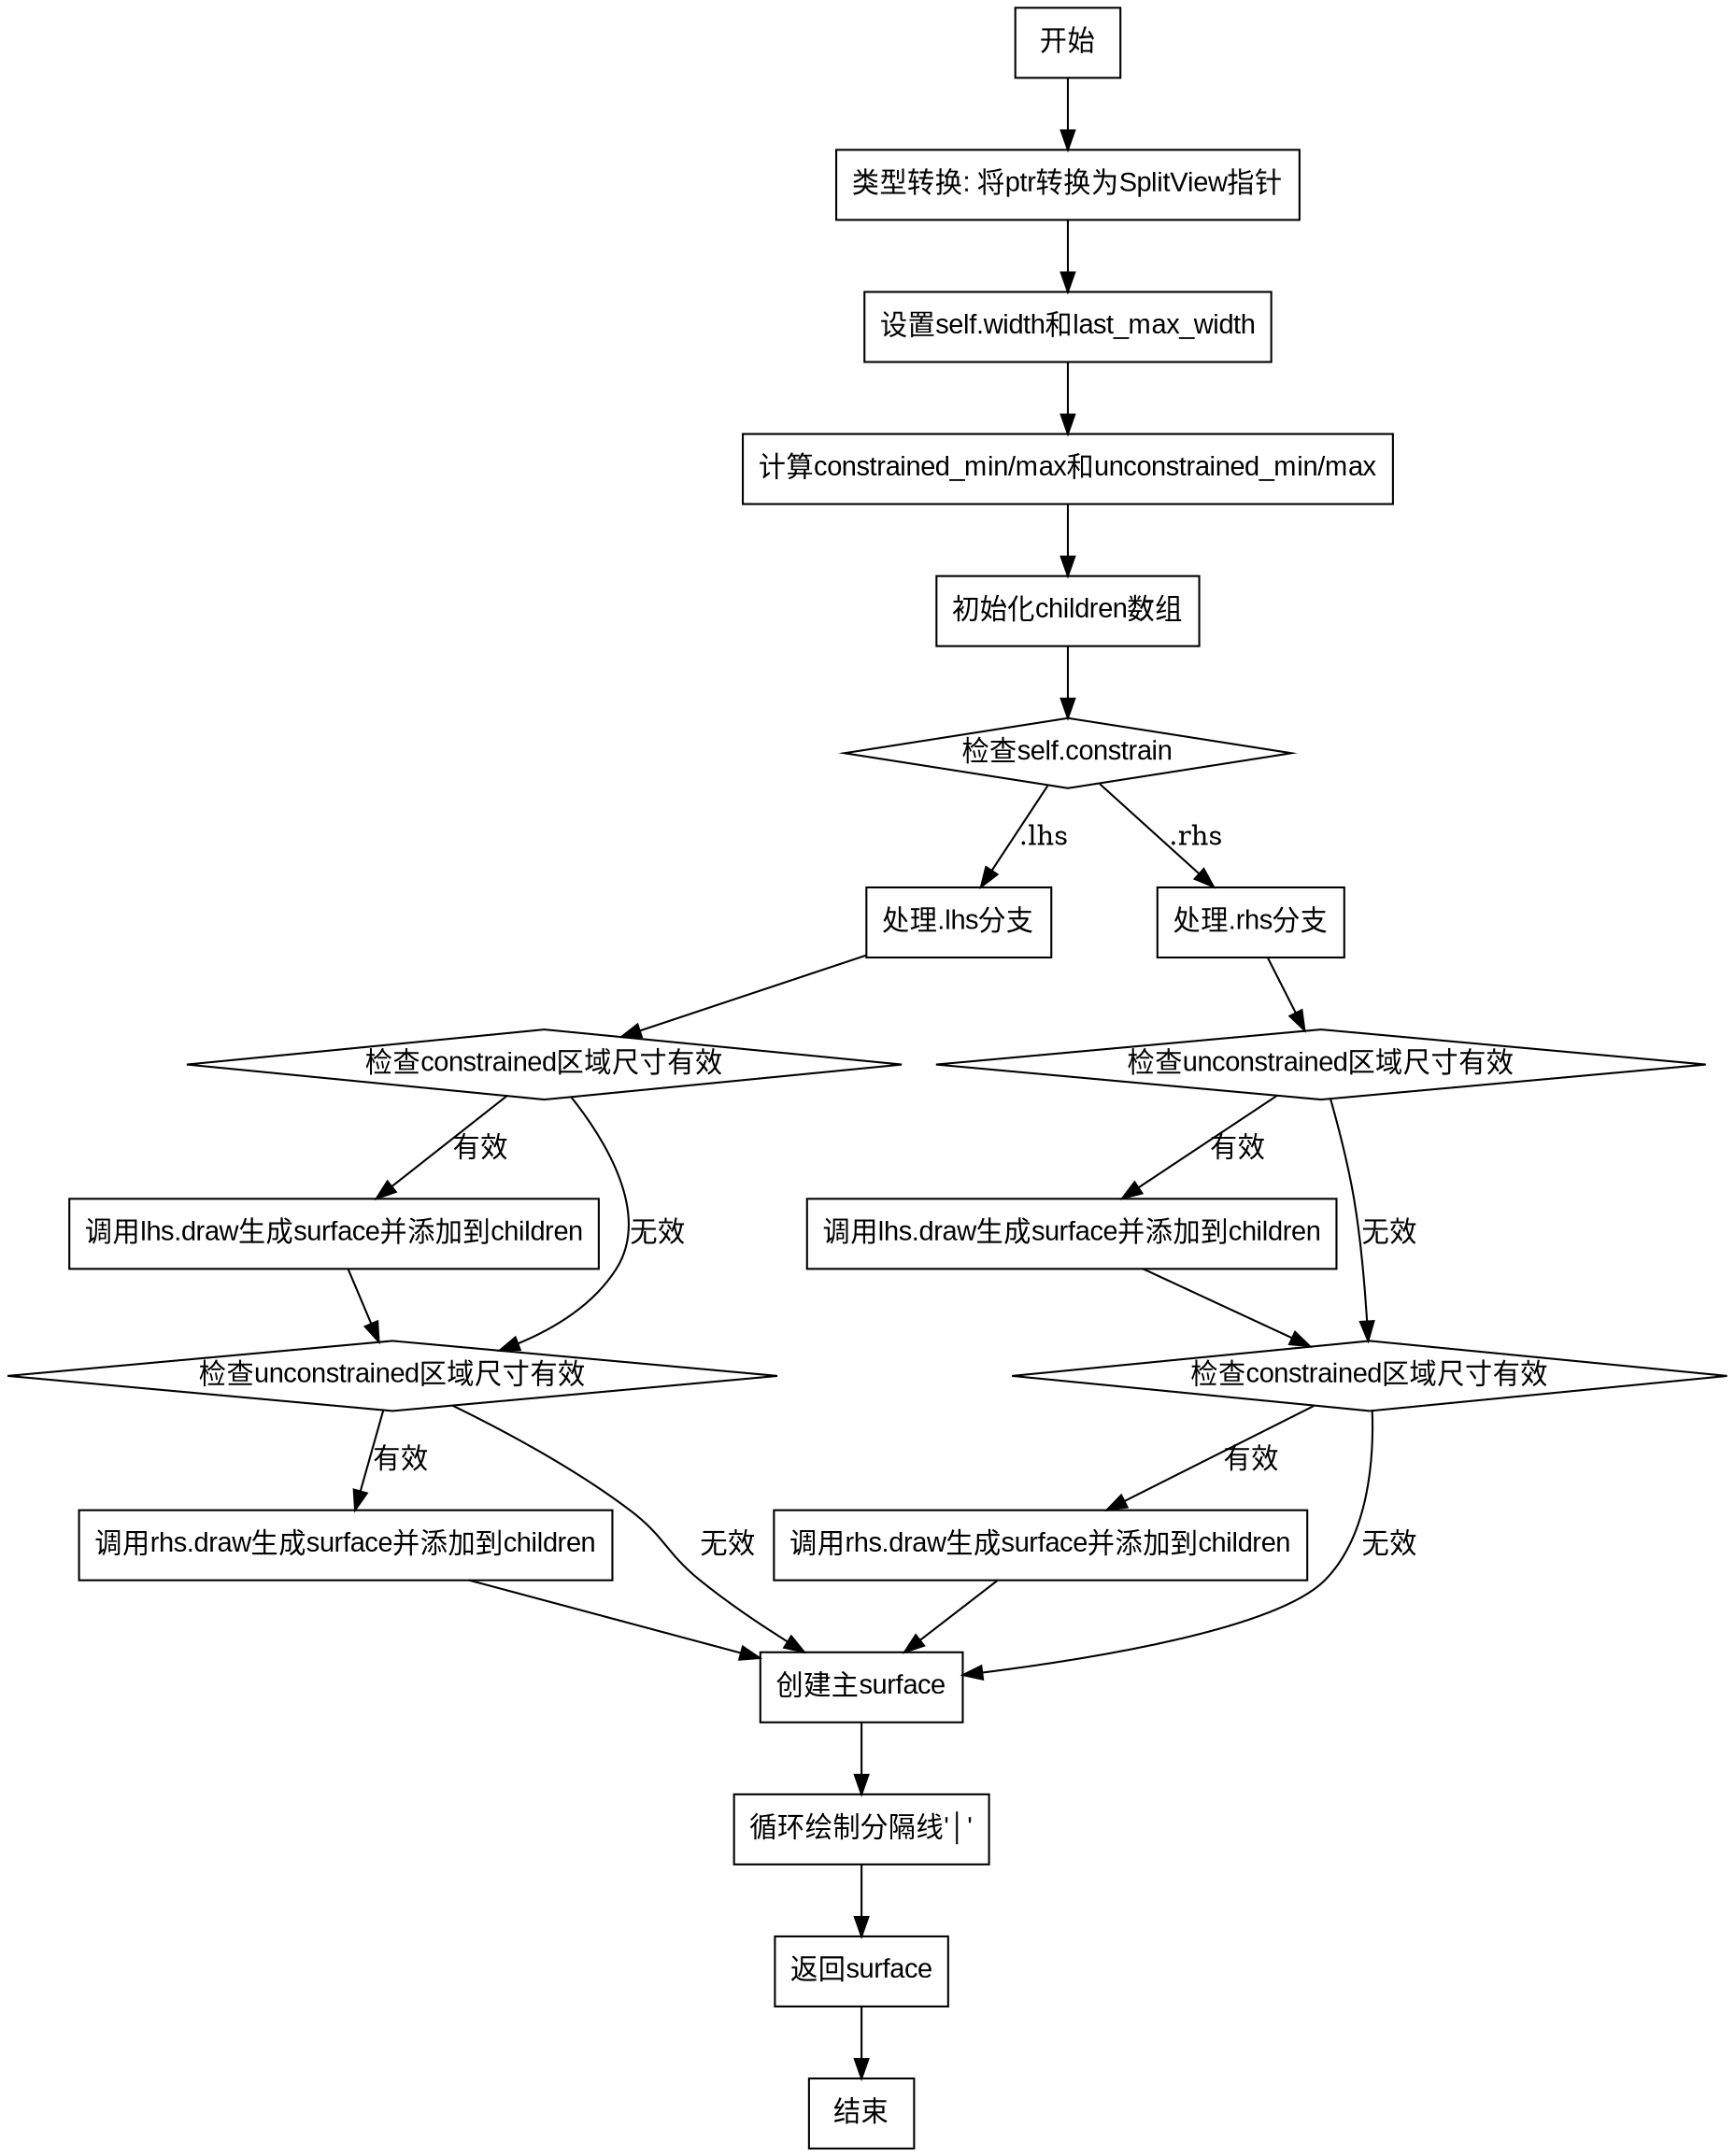 
digraph flowchart {
    node [shape=rectangle, fontname="Arial"];
    start [label="开始"];
    convert [label="类型转换: 将ptr转换为SplitView指针"];
    set_width [label="设置self.width和last_max_width"];
    calc_sizes [label="计算constrained_min/max和unconstrained_min/max"];
    init_children [label="初始化children数组"];
    check_constrain [label="检查self.constrain", shape=diamond];
    lhs_branch [label="处理.lhs分支"];
    rhs_branch [label="处理.rhs分支"];
    lhs_constrained [label="检查constrained区域尺寸有效", shape=diamond];
    lhs_draw_constrained [label="调用lhs.draw生成surface并添加到children"];
    lhs_unconstrained [label="检查unconstrained区域尺寸有效", shape=diamond];
    lhs_draw_unconstrained [label="调用rhs.draw生成surface并添加到children"];
    rhs_unconstrained [label="检查unconstrained区域尺寸有效", shape=diamond];
    rhs_draw_unconstrained [label="调用lhs.draw生成surface并添加到children"];
    rhs_constrained [label="检查constrained区域尺寸有效", shape=diamond];
    rhs_draw_constrained [label="调用rhs.draw生成surface并添加到children"];
    create_surface [label="创建主surface"];
    draw_separator [label="循环绘制分隔线'│'"];
    return_surface [label="返回surface"];
    end [label="结束"];

    start -> convert;
    convert -> set_width;
    set_width -> calc_sizes;
    calc_sizes -> init_children;
    init_children -> check_constrain;

    check_constrain -> lhs_branch [label=".lhs"];
    check_constrain -> rhs_branch [label=".rhs"];

    lhs_branch -> lhs_constrained;
    lhs_constrained -> lhs_draw_constrained [label="有效"];
    lhs_constrained -> lhs_unconstrained [label="无效"];
    lhs_draw_constrained -> lhs_unconstrained;
    lhs_unconstrained -> lhs_draw_unconstrained [label="有效"];
    lhs_unconstrained -> create_surface [label="无效"];
    lhs_draw_unconstrained -> create_surface;

    rhs_branch -> rhs_unconstrained;
    rhs_unconstrained -> rhs_draw_unconstrained [label="有效"];
    rhs_unconstrained -> rhs_constrained [label="无效"];
    rhs_draw_unconstrained -> rhs_constrained;
    rhs_constrained -> rhs_draw_constrained [label="有效"];
    rhs_constrained -> create_surface [label="无效"];
    rhs_draw_constrained -> create_surface;

    create_surface -> draw_separator;
    draw_separator -> return_surface;
    return_surface -> end;
}
